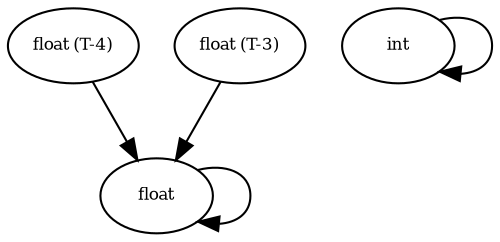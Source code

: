 digraph RGL__DirectedAdjacencyGraph {
    float [
        fontsize = 8,
        label = float
    ]

    int [
        fontsize = 8,
        label = int
    ]

    "float (T-4)" [
        fontsize = 8,
        label = "float (T-4)"
    ]

    "float (T-3)" [
        fontsize = 8,
        label = "float (T-3)"
    ]

    float -> float [
        fontsize = 8
    ]

    int -> int [
        fontsize = 8
    ]

    "float (T-4)" -> float [
        fontsize = 8
    ]

    "float (T-3)" -> float [
        fontsize = 8
    ]
}
